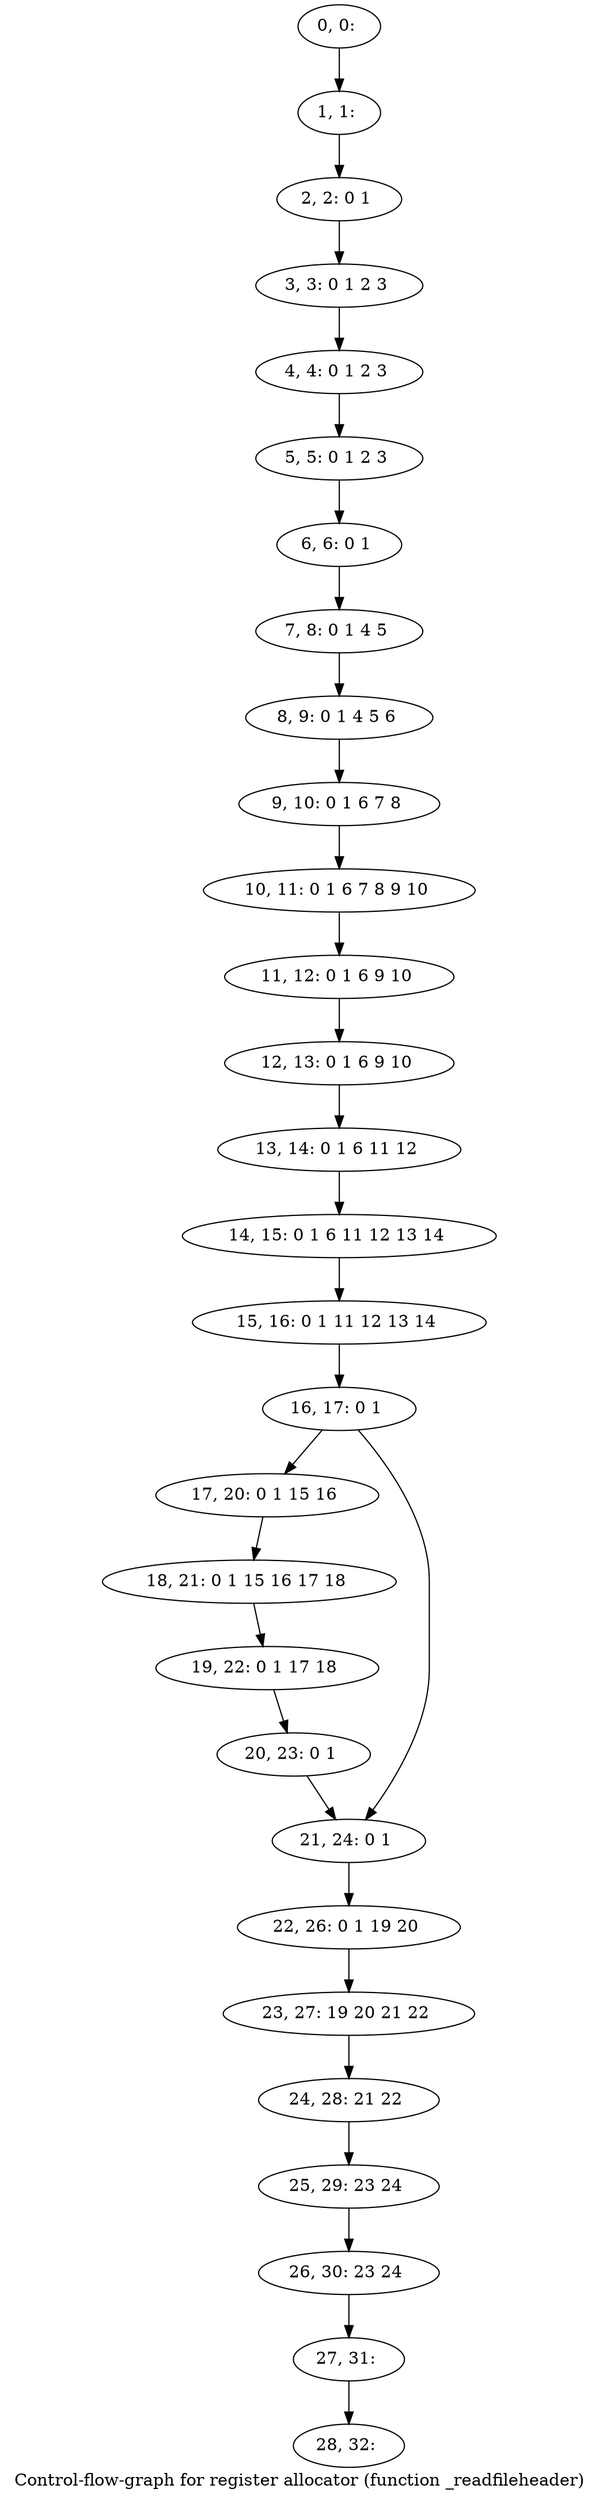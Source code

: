 digraph G {
graph [label="Control-flow-graph for register allocator (function _readfileheader)"]
0[label="0, 0: "];
1[label="1, 1: "];
2[label="2, 2: 0 1 "];
3[label="3, 3: 0 1 2 3 "];
4[label="4, 4: 0 1 2 3 "];
5[label="5, 5: 0 1 2 3 "];
6[label="6, 6: 0 1 "];
7[label="7, 8: 0 1 4 5 "];
8[label="8, 9: 0 1 4 5 6 "];
9[label="9, 10: 0 1 6 7 8 "];
10[label="10, 11: 0 1 6 7 8 9 10 "];
11[label="11, 12: 0 1 6 9 10 "];
12[label="12, 13: 0 1 6 9 10 "];
13[label="13, 14: 0 1 6 11 12 "];
14[label="14, 15: 0 1 6 11 12 13 14 "];
15[label="15, 16: 0 1 11 12 13 14 "];
16[label="16, 17: 0 1 "];
17[label="17, 20: 0 1 15 16 "];
18[label="18, 21: 0 1 15 16 17 18 "];
19[label="19, 22: 0 1 17 18 "];
20[label="20, 23: 0 1 "];
21[label="21, 24: 0 1 "];
22[label="22, 26: 0 1 19 20 "];
23[label="23, 27: 19 20 21 22 "];
24[label="24, 28: 21 22 "];
25[label="25, 29: 23 24 "];
26[label="26, 30: 23 24 "];
27[label="27, 31: "];
28[label="28, 32: "];
0->1 ;
1->2 ;
2->3 ;
3->4 ;
4->5 ;
5->6 ;
6->7 ;
7->8 ;
8->9 ;
9->10 ;
10->11 ;
11->12 ;
12->13 ;
13->14 ;
14->15 ;
15->16 ;
16->17 ;
16->21 ;
17->18 ;
18->19 ;
19->20 ;
20->21 ;
21->22 ;
22->23 ;
23->24 ;
24->25 ;
25->26 ;
26->27 ;
27->28 ;
}
